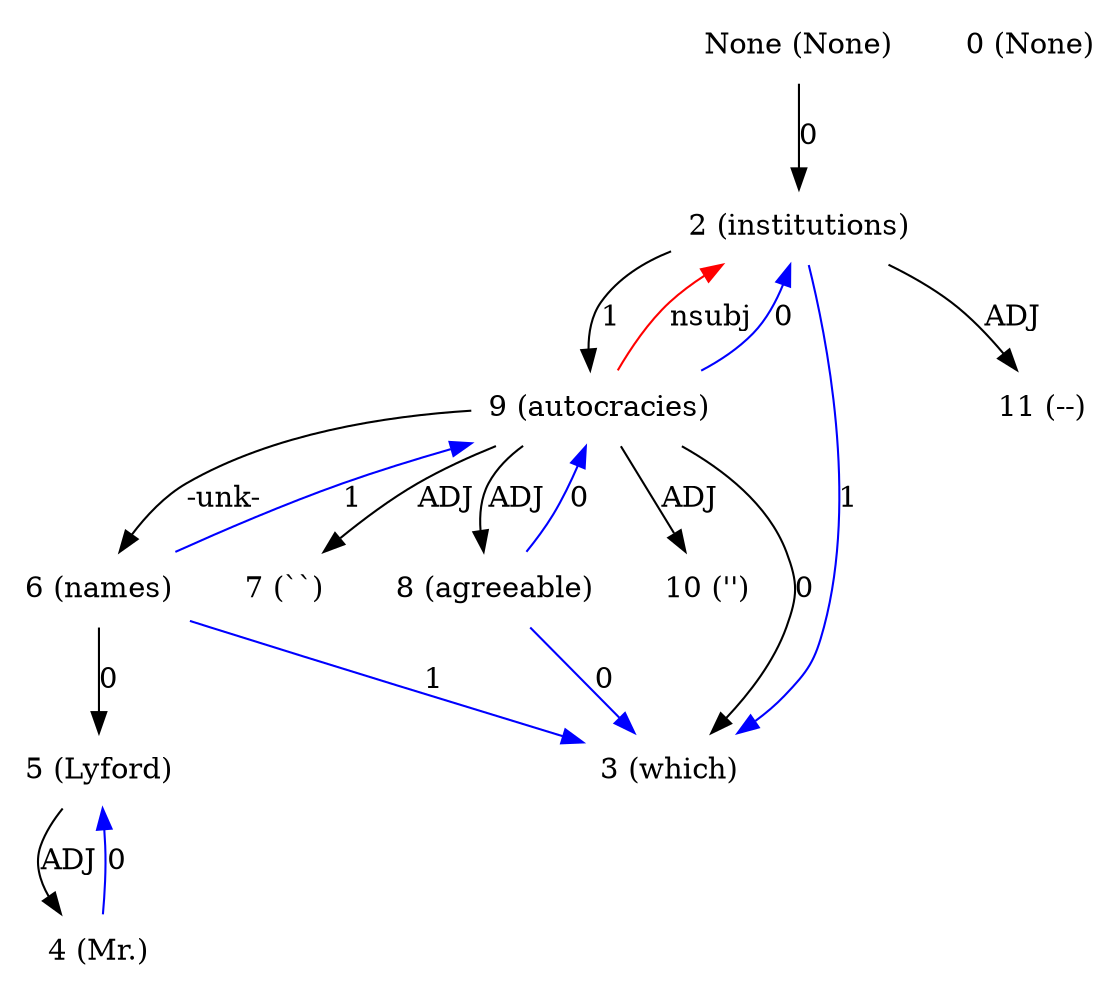 digraph G{
edge [dir=forward]
node [shape=plaintext]

None [label="None (None)"]
None -> 2 [label="0"]
0 [label="0 (None)"]
2 [label="2 (institutions)"]
2 -> 9 [label="1"]
2 -> 3 [label="1", color="blue"]
2 -> 11 [label="ADJ"]
9 -> 2 [label="nsubj", color="red"]
3 [label="3 (which)"]
4 [label="4 (Mr.)"]
4 -> 5 [label="0", color="blue"]
5 [label="5 (Lyford)"]
5 -> 4 [label="ADJ"]
6 [label="6 (names)"]
6 -> 3 [label="1", color="blue"]
6 -> 9 [label="1", color="blue"]
6 -> 5 [label="0"]
7 [label="7 (``)"]
8 [label="8 (agreeable)"]
8 -> 3 [label="0", color="blue"]
8 -> 9 [label="0", color="blue"]
9 [label="9 (autocracies)"]
9 -> 3 [label="0"]
9 -> 2 [label="0", color="blue"]
9 -> 7 [label="ADJ"]
9 -> 8 [label="ADJ"]
9 -> 10 [label="ADJ"]
9 -> 6 [label="-unk-"]
10 [label="10 ('')"]
11 [label="11 (--)"]
}
